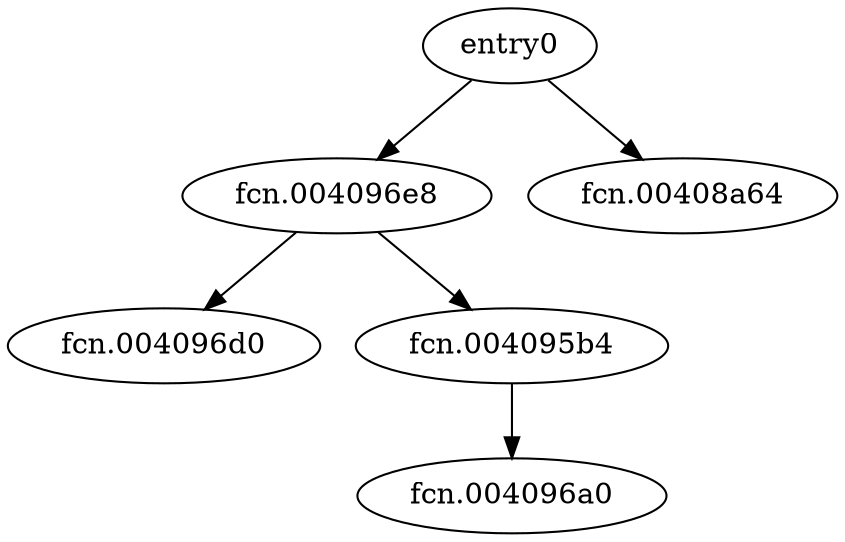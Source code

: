 digraph code {
  "0x004089c0" [label="entry0"];
  "0x004089c0" -> "0x004096e8";
  "0x004096e8" [label="fcn.004096e8"];
  "0x004089c0" -> "0x00408a64";
  "0x00408a64" [label="fcn.00408a64"];
  "0x004096e8" [label="fcn.004096e8"];
  "0x004096e8" -> "0x004096d0";
  "0x004096d0" [label="fcn.004096d0"];
  "0x004096e8" -> "0x004095b4";
  "0x004095b4" [label="fcn.004095b4"];
  "0x004095b4" [label="fcn.004095b4"];
  "0x004095b4" -> "0x004096a0";
  "0x004096a0" [label="fcn.004096a0"];
}